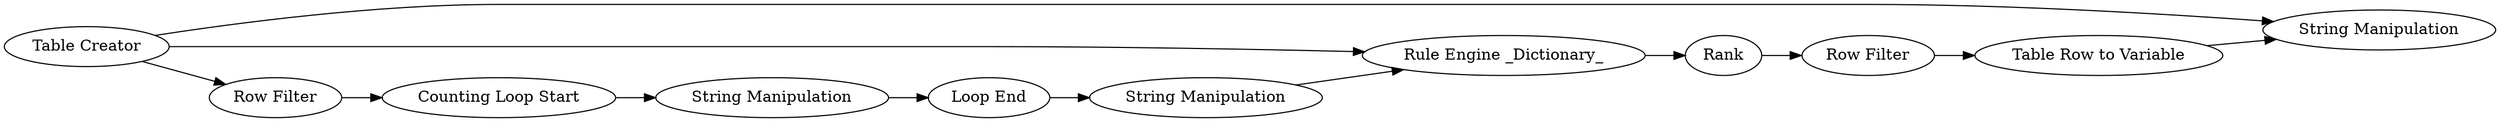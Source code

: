 digraph {
	11 -> 10
	14 -> 8
	1 -> 12
	12 -> 14
	6 -> 13
	1 -> 5
	1 -> 10
	8 -> 11
	2 -> 3
	5 -> 2
	13 -> 12
	3 -> 6
	5 [label="Row Filter"]
	13 [label="String Manipulation"]
	1 [label="Table Creator"]
	11 [label="Table Row to Variable"]
	10 [label="String Manipulation"]
	6 [label="Loop End"]
	8 [label="Row Filter"]
	14 [label=Rank]
	3 [label="String Manipulation"]
	2 [label="Counting Loop Start"]
	12 [label="Rule Engine _Dictionary_"]
	rankdir=LR
}
